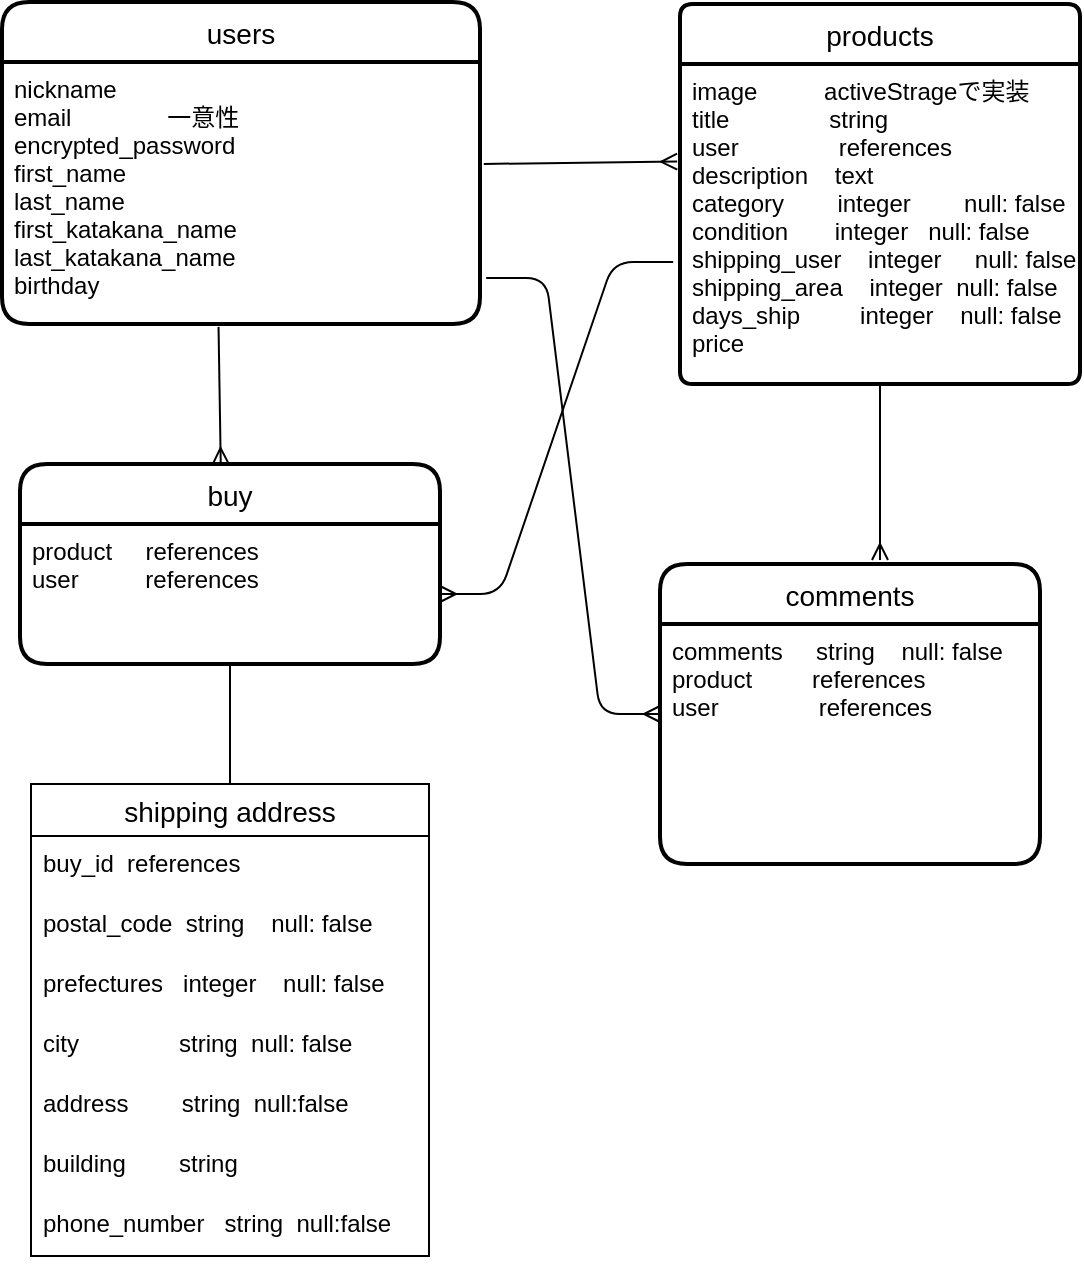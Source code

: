 <mxfile version="13.10.0" type="embed">
    <diagram id="beFLFiQjtJUUGYWft39j" name="ページ1">
        <mxGraphModel dx="684" dy="595" grid="1" gridSize="10" guides="1" tooltips="1" connect="1" arrows="1" fold="1" page="1" pageScale="1" pageWidth="850" pageHeight="1100" math="0" shadow="0">
            <root>
                <mxCell id="0"/>
                <mxCell id="1" parent="0"/>
                <mxCell id="38" value="users" style="swimlane;childLayout=stackLayout;horizontal=1;startSize=30;horizontalStack=0;rounded=1;fontSize=14;fontStyle=0;strokeWidth=2;resizeParent=0;resizeLast=1;shadow=0;dashed=0;align=center;" parent="1" vertex="1">
                    <mxGeometry x="11" y="29" width="239" height="161" as="geometry"/>
                </mxCell>
                <mxCell id="39" value="nickname&#10;email　　　　一意性　　　&#10;encrypted_password&#10;first_name  &#10;last_name          &#10;first_katakana_name&#10;last_katakana_name&#10;birthday       " style="align=left;strokeColor=none;fillColor=none;spacingLeft=4;fontSize=12;verticalAlign=top;resizable=0;rotatable=0;part=1;" parent="38" vertex="1">
                    <mxGeometry y="30" width="239" height="131" as="geometry"/>
                </mxCell>
                <mxCell id="40" value="products" style="swimlane;childLayout=stackLayout;horizontal=1;startSize=30;horizontalStack=0;rounded=1;fontSize=14;fontStyle=0;strokeWidth=2;resizeParent=0;resizeLast=1;shadow=0;dashed=0;align=center;arcSize=7;" parent="1" vertex="1">
                    <mxGeometry x="350" y="30" width="200" height="190" as="geometry"/>
                </mxCell>
                <mxCell id="41" value="image          activeStrageで実装&#10;title               string      &#10;user               references&#10;description    text&#10;category        integer        null: false&#10;condition       integer   null: false&#10;shipping_user    integer     null: false&#10;shipping_area    integer  null: false&#10;days_ship         integer    null: false&#10;price      " style="align=left;strokeColor=none;fillColor=none;spacingLeft=4;fontSize=12;verticalAlign=top;resizable=0;rotatable=0;part=1;fontStyle=0" parent="40" vertex="1">
                    <mxGeometry y="30" width="200" height="160" as="geometry"/>
                </mxCell>
                <mxCell id="43" value="comments" style="swimlane;childLayout=stackLayout;horizontal=1;startSize=30;horizontalStack=0;rounded=1;fontSize=14;fontStyle=0;strokeWidth=2;resizeParent=0;resizeLast=1;shadow=0;dashed=0;align=center;" parent="1" vertex="1">
                    <mxGeometry x="340" y="310" width="190" height="150" as="geometry"/>
                </mxCell>
                <mxCell id="44" value="comments     string    null: false&#10;product         references&#10;user               references " style="align=left;strokeColor=none;fillColor=none;spacingLeft=4;fontSize=12;verticalAlign=top;resizable=0;rotatable=0;part=1;" parent="43" vertex="1">
                    <mxGeometry y="30" width="190" height="120" as="geometry"/>
                </mxCell>
                <mxCell id="45" value="buy" style="swimlane;childLayout=stackLayout;horizontal=1;startSize=30;horizontalStack=0;rounded=1;fontSize=14;fontStyle=0;strokeWidth=2;resizeParent=0;resizeLast=1;shadow=0;dashed=0;align=center;" parent="1" vertex="1">
                    <mxGeometry x="20" y="260" width="210" height="100" as="geometry"/>
                </mxCell>
                <mxCell id="46" value="product     references             &#10;user          references " style="align=left;strokeColor=none;fillColor=none;spacingLeft=4;fontSize=12;verticalAlign=top;resizable=0;rotatable=0;part=1;fontStyle=0" parent="45" vertex="1">
                    <mxGeometry y="30" width="210" height="70" as="geometry"/>
                </mxCell>
                <mxCell id="51" value="" style="fontSize=12;html=1;endArrow=ERmany;exitX=1.008;exitY=0.389;exitDx=0;exitDy=0;exitPerimeter=0;jumpSize=14;entryX=-0.007;entryY=0.305;entryDx=0;entryDy=0;entryPerimeter=0;" parent="1" source="39" target="41" edge="1">
                    <mxGeometry width="100" height="100" relative="1" as="geometry">
                        <mxPoint x="250" y="175" as="sourcePoint"/>
                        <mxPoint x="350" y="75" as="targetPoint"/>
                    </mxGeometry>
                </mxCell>
                <mxCell id="55" value="" style="edgeStyle=orthogonalEdgeStyle;fontSize=12;html=1;endArrow=ERmany;" parent="1" source="41" edge="1">
                    <mxGeometry width="100" height="100" relative="1" as="geometry">
                        <mxPoint x="462" y="230" as="sourcePoint"/>
                        <mxPoint x="450" y="308" as="targetPoint"/>
                        <Array as="points"/>
                    </mxGeometry>
                </mxCell>
                <mxCell id="56" value="" style="edgeStyle=entityRelationEdgeStyle;fontSize=12;html=1;endArrow=ERmany;exitX=-0.017;exitY=0.619;exitDx=0;exitDy=0;exitPerimeter=0;" parent="1" source="41" target="46" edge="1">
                    <mxGeometry width="100" height="100" relative="1" as="geometry">
                        <mxPoint x="200" y="270" as="sourcePoint"/>
                        <mxPoint x="300" y="170" as="targetPoint"/>
                    </mxGeometry>
                </mxCell>
                <mxCell id="57" value="" style="edgeStyle=entityRelationEdgeStyle;fontSize=12;html=1;endArrow=ERmany;exitX=1.013;exitY=0.824;exitDx=0;exitDy=0;exitPerimeter=0;" parent="1" source="39" target="43" edge="1">
                    <mxGeometry width="100" height="100" relative="1" as="geometry">
                        <mxPoint x="210" y="340" as="sourcePoint"/>
                        <mxPoint x="310" y="240" as="targetPoint"/>
                    </mxGeometry>
                </mxCell>
                <mxCell id="67" value="" style="fontSize=12;html=1;endArrow=ERmany;exitX=0.453;exitY=1.011;exitDx=0;exitDy=0;exitPerimeter=0;entryX=0.478;entryY=0;entryDx=0;entryDy=0;entryPerimeter=0;" parent="1" source="39" target="45" edge="1">
                    <mxGeometry width="100" height="100" relative="1" as="geometry">
                        <mxPoint y="160" as="sourcePoint"/>
                        <mxPoint x="107" y="238" as="targetPoint"/>
                    </mxGeometry>
                </mxCell>
                <mxCell id="71" value="shipping address" style="swimlane;fontStyle=0;childLayout=stackLayout;horizontal=1;startSize=26;horizontalStack=0;resizeParent=1;resizeParentMax=0;resizeLast=0;collapsible=1;marginBottom=0;align=center;fontSize=14;" parent="1" vertex="1">
                    <mxGeometry x="25.5" y="420" width="199" height="236" as="geometry"/>
                </mxCell>
                <mxCell id="84" value="buy_id  references" style="text;strokeColor=none;fillColor=none;spacingLeft=4;spacingRight=4;overflow=hidden;rotatable=0;points=[[0,0.5],[1,0.5]];portConstraint=eastwest;fontSize=12;" vertex="1" parent="71">
                    <mxGeometry y="26" width="199" height="30" as="geometry"/>
                </mxCell>
                <mxCell id="73" value="postal_code  string    null: false" style="text;strokeColor=none;fillColor=none;spacingLeft=4;spacingRight=4;overflow=hidden;rotatable=0;points=[[0,0.5],[1,0.5]];portConstraint=eastwest;fontSize=12;" parent="71" vertex="1">
                    <mxGeometry y="56" width="199" height="30" as="geometry"/>
                </mxCell>
                <mxCell id="74" value="prefectures   integer    null: false" style="text;strokeColor=none;fillColor=none;spacingLeft=4;spacingRight=4;overflow=hidden;rotatable=0;points=[[0,0.5],[1,0.5]];portConstraint=eastwest;fontSize=12;fontStyle=0" parent="71" vertex="1">
                    <mxGeometry y="86" width="199" height="30" as="geometry"/>
                </mxCell>
                <mxCell id="75" value="city               string  null: false" style="text;strokeColor=none;fillColor=none;spacingLeft=4;spacingRight=4;overflow=hidden;rotatable=0;points=[[0,0.5],[1,0.5]];portConstraint=eastwest;fontSize=12;" parent="71" vertex="1">
                    <mxGeometry y="116" width="199" height="30" as="geometry"/>
                </mxCell>
                <mxCell id="80" value="address        string  null:false" style="text;strokeColor=none;fillColor=none;spacingLeft=4;spacingRight=4;overflow=hidden;rotatable=0;points=[[0,0.5],[1,0.5]];portConstraint=eastwest;fontSize=12;" parent="71" vertex="1">
                    <mxGeometry y="146" width="199" height="30" as="geometry"/>
                </mxCell>
                <mxCell id="81" value="building        string" style="text;strokeColor=none;fillColor=none;spacingLeft=4;spacingRight=4;overflow=hidden;rotatable=0;points=[[0,0.5],[1,0.5]];portConstraint=eastwest;fontSize=12;" parent="71" vertex="1">
                    <mxGeometry y="176" width="199" height="30" as="geometry"/>
                </mxCell>
                <mxCell id="82" value="phone_number   string  null:false" style="text;strokeColor=none;fillColor=none;spacingLeft=4;spacingRight=4;overflow=hidden;rotatable=0;points=[[0,0.5],[1,0.5]];portConstraint=eastwest;fontSize=12;fontStyle=0" parent="71" vertex="1">
                    <mxGeometry y="206" width="199" height="30" as="geometry"/>
                </mxCell>
                <mxCell id="83" style="edgeStyle=none;rounded=0;jumpSize=14;orthogonalLoop=1;jettySize=auto;html=1;entryX=0.5;entryY=0;entryDx=0;entryDy=0;endArrow=none;endFill=0;" parent="1" source="46" target="71" edge="1">
                    <mxGeometry relative="1" as="geometry"/>
                </mxCell>
            </root>
        </mxGraphModel>
    </diagram>
</mxfile>